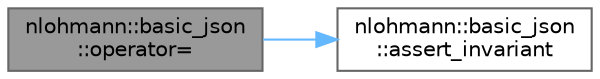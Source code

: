digraph "nlohmann::basic_json::operator="
{
 // LATEX_PDF_SIZE
  bgcolor="transparent";
  edge [fontname=Helvetica,fontsize=10,labelfontname=Helvetica,labelfontsize=10];
  node [fontname=Helvetica,fontsize=10,shape=box,height=0.2,width=0.4];
  rankdir="LR";
  Node1 [label="nlohmann::basic_json\l::operator=",height=0.2,width=0.4,color="gray40", fillcolor="grey60", style="filled", fontcolor="black",tooltip="copy assignment"];
  Node1 -> Node2 [color="steelblue1",style="solid"];
  Node2 [label="nlohmann::basic_json\l::assert_invariant",height=0.2,width=0.4,color="grey40", fillcolor="white", style="filled",URL="$a01659.html#aa7e7b1bdb6e9dbcfa5e284e8a2fb6464",tooltip="checks the class invariants"];
}
